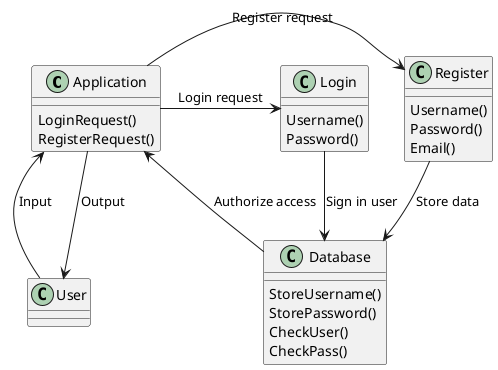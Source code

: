 @startuml

class Application {
    LoginRequest()
    RegisterRequest()
}
class Register
{
    Username()
    Password()
    Email()

}
class Login {
Username()
Password()
}

class Database{
StoreUsername()
StorePassword()
CheckUser()
CheckPass()
}



Login -d-> Database : Sign in user
Register -d-> Database : Store data
Database -> Application : Authorize access
Application -> Register : Register request
Application -> Login : Login request
User -u-> Application : Input
Application -d-> User : Output

@enduml